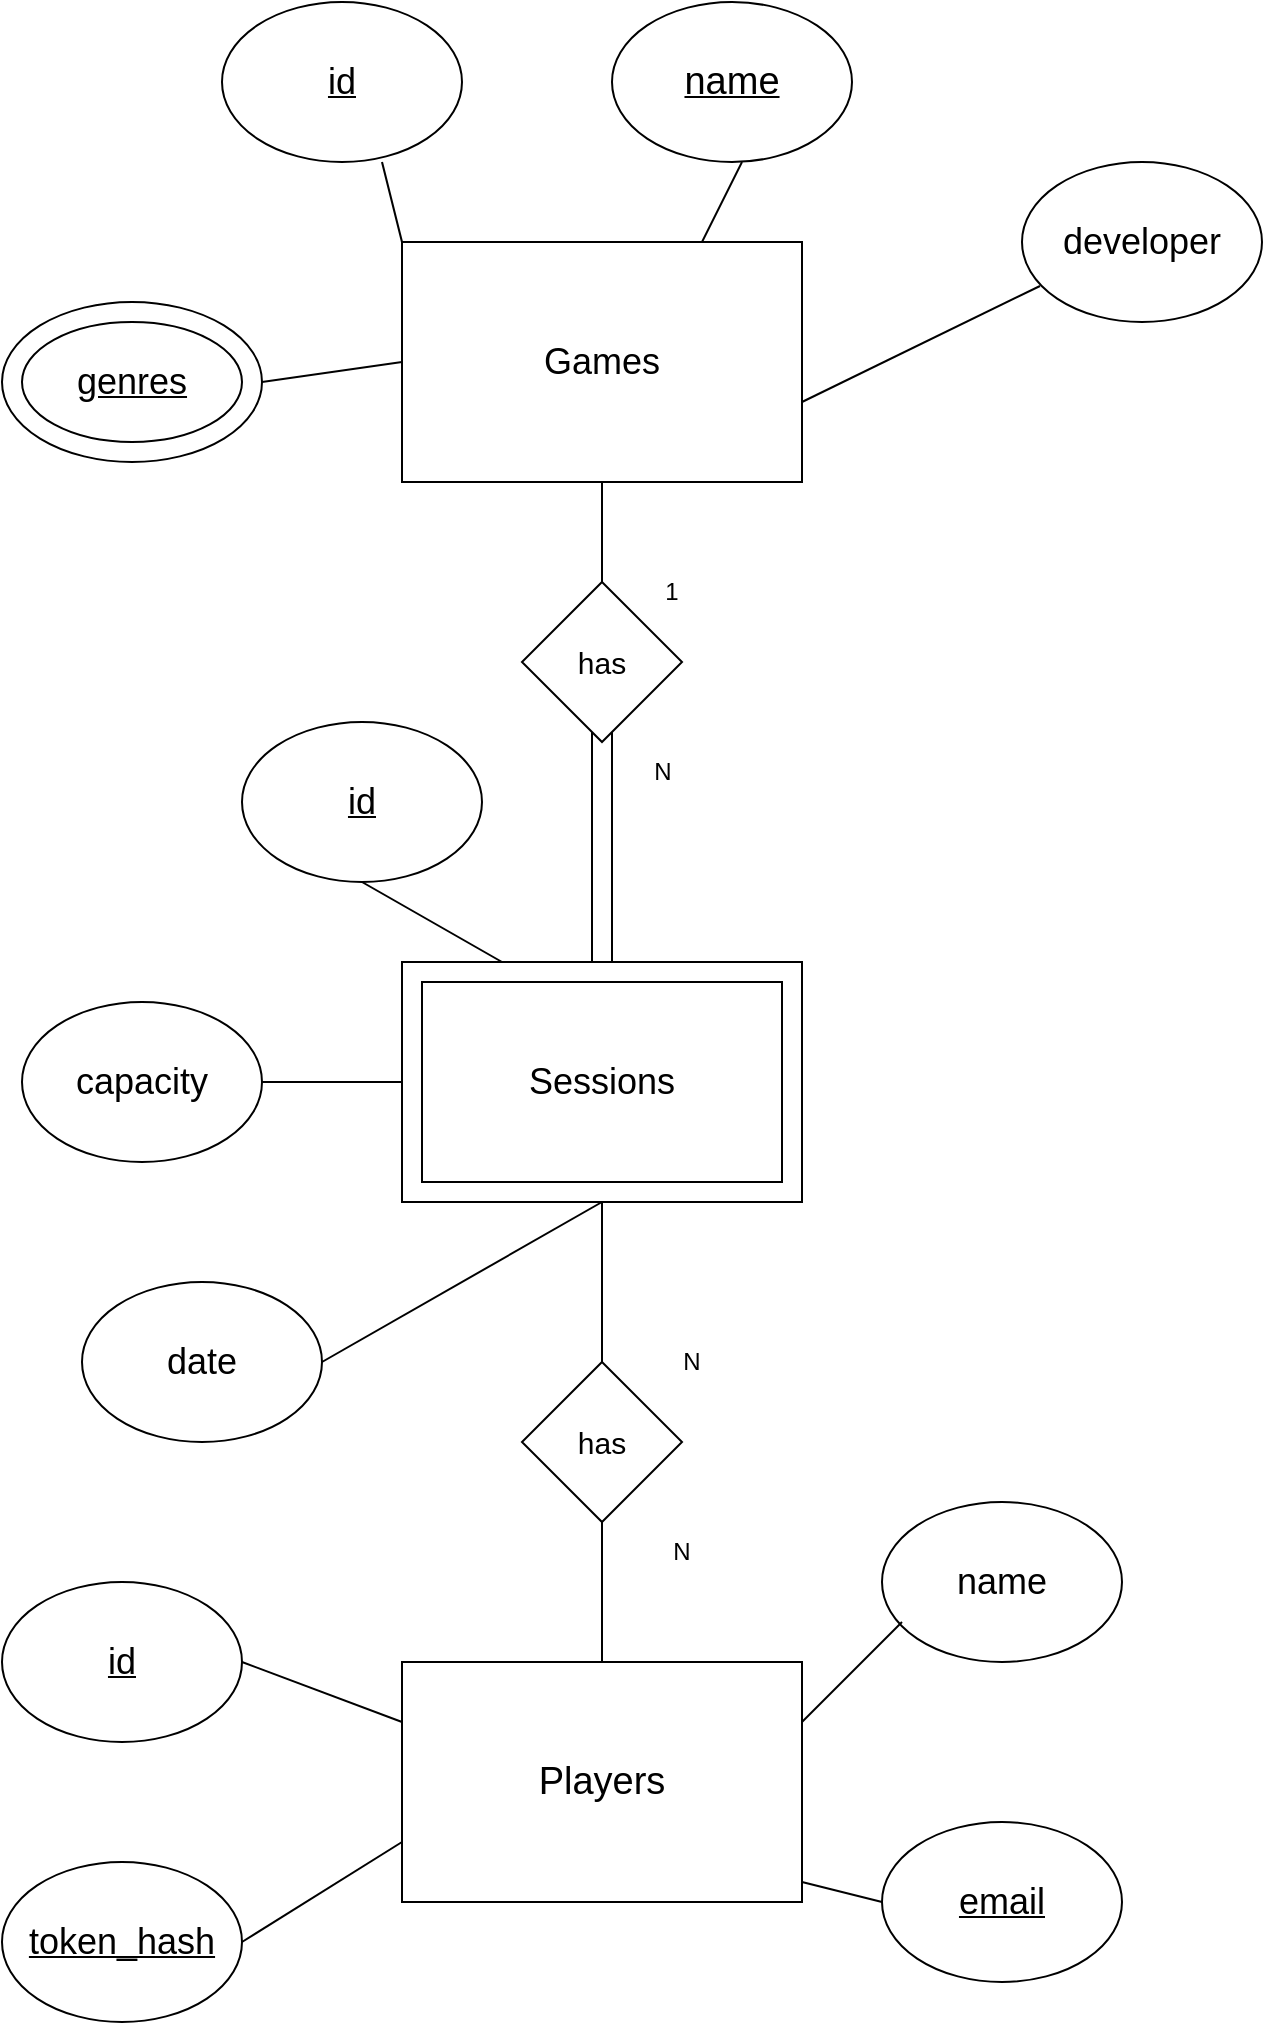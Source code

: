 <mxfile version="24.1.0" type="device">
  <diagram name="Page-1" id="QmAfBNOHurfP89vLRw_m">
    <mxGraphModel dx="1166" dy="1164" grid="1" gridSize="10" guides="1" tooltips="1" connect="1" arrows="1" fold="1" page="1" pageScale="1" pageWidth="850" pageHeight="1100" math="0" shadow="0">
      <root>
        <mxCell id="0" />
        <mxCell id="1" parent="0" />
        <mxCell id="cuqm3xixPeHWgsX6I_qI-16" value="" style="shape=flexArrow;endArrow=classic;startArrow=classic;html=1;rounded=0;exitX=0.5;exitY=0.583;exitDx=0;exitDy=0;exitPerimeter=0;" edge="1" parent="1" source="cuqm3xixPeHWgsX6I_qI-13">
          <mxGeometry width="100" height="100" relative="1" as="geometry">
            <mxPoint x="400" y="490" as="sourcePoint" />
            <mxPoint x="420" y="320" as="targetPoint" />
          </mxGeometry>
        </mxCell>
        <mxCell id="cuqm3xixPeHWgsX6I_qI-2" value="Games" style="rounded=0;whiteSpace=wrap;html=1;fontSize=18;" vertex="1" parent="1">
          <mxGeometry x="320" y="130" width="200" height="120" as="geometry" />
        </mxCell>
        <mxCell id="cuqm3xixPeHWgsX6I_qI-3" value="name" style="ellipse;whiteSpace=wrap;html=1;fontStyle=4;fontSize=19;" vertex="1" parent="1">
          <mxGeometry x="425" y="10" width="120" height="80" as="geometry" />
        </mxCell>
        <mxCell id="cuqm3xixPeHWgsX6I_qI-4" value="&lt;u style=&quot;font-size: 18px;&quot;&gt;id&lt;/u&gt;" style="ellipse;whiteSpace=wrap;html=1;fontSize=18;" vertex="1" parent="1">
          <mxGeometry x="230" y="10" width="120" height="80" as="geometry" />
        </mxCell>
        <mxCell id="cuqm3xixPeHWgsX6I_qI-5" value="genres" style="ellipse;whiteSpace=wrap;html=1;gradientColor=none;" vertex="1" parent="1">
          <mxGeometry x="120" y="160" width="130" height="80" as="geometry" />
        </mxCell>
        <mxCell id="cuqm3xixPeHWgsX6I_qI-6" value="genres" style="ellipse;whiteSpace=wrap;html=1;fontSize=18;fontStyle=4" vertex="1" parent="1">
          <mxGeometry x="130" y="170" width="110" height="60" as="geometry" />
        </mxCell>
        <mxCell id="cuqm3xixPeHWgsX6I_qI-7" value="" style="endArrow=none;html=1;rounded=0;exitX=1;exitY=0.5;exitDx=0;exitDy=0;entryX=0;entryY=0.5;entryDx=0;entryDy=0;" edge="1" parent="1" source="cuqm3xixPeHWgsX6I_qI-5" target="cuqm3xixPeHWgsX6I_qI-2">
          <mxGeometry width="50" height="50" relative="1" as="geometry">
            <mxPoint x="260" y="225" as="sourcePoint" />
            <mxPoint x="310" y="175" as="targetPoint" />
          </mxGeometry>
        </mxCell>
        <mxCell id="cuqm3xixPeHWgsX6I_qI-8" value="developer" style="ellipse;whiteSpace=wrap;html=1;fontSize=18;" vertex="1" parent="1">
          <mxGeometry x="630" y="90" width="120" height="80" as="geometry" />
        </mxCell>
        <mxCell id="cuqm3xixPeHWgsX6I_qI-9" value="" style="endArrow=none;html=1;rounded=0;entryX=0.075;entryY=0.775;entryDx=0;entryDy=0;entryPerimeter=0;" edge="1" parent="1" target="cuqm3xixPeHWgsX6I_qI-8">
          <mxGeometry width="50" height="50" relative="1" as="geometry">
            <mxPoint x="520" y="210" as="sourcePoint" />
            <mxPoint x="570" y="160" as="targetPoint" />
          </mxGeometry>
        </mxCell>
        <mxCell id="cuqm3xixPeHWgsX6I_qI-10" value="has" style="rhombus;whiteSpace=wrap;html=1;fontSize=15;" vertex="1" parent="1">
          <mxGeometry x="380" y="300" width="80" height="80" as="geometry" />
        </mxCell>
        <mxCell id="cuqm3xixPeHWgsX6I_qI-11" value="1" style="text;html=1;align=center;verticalAlign=middle;whiteSpace=wrap;rounded=0;" vertex="1" parent="1">
          <mxGeometry x="430" y="290" width="50" height="30" as="geometry" />
        </mxCell>
        <mxCell id="cuqm3xixPeHWgsX6I_qI-12" value="" style="endArrow=none;html=1;rounded=0;entryX=0.5;entryY=1;entryDx=0;entryDy=0;exitX=0.5;exitY=0;exitDx=0;exitDy=0;" edge="1" parent="1" source="cuqm3xixPeHWgsX6I_qI-10" target="cuqm3xixPeHWgsX6I_qI-2">
          <mxGeometry width="50" height="50" relative="1" as="geometry">
            <mxPoint x="420" y="290" as="sourcePoint" />
            <mxPoint x="450" y="250" as="targetPoint" />
          </mxGeometry>
        </mxCell>
        <mxCell id="cuqm3xixPeHWgsX6I_qI-13" value="Sessions" style="rounded=0;whiteSpace=wrap;html=1;fontSize=19;" vertex="1" parent="1">
          <mxGeometry x="320" y="490" width="200" height="120" as="geometry" />
        </mxCell>
        <mxCell id="cuqm3xixPeHWgsX6I_qI-17" value="N" style="text;html=1;align=center;verticalAlign=middle;resizable=0;points=[];autosize=1;strokeColor=none;fillColor=none;" vertex="1" parent="1">
          <mxGeometry x="435" y="380" width="30" height="30" as="geometry" />
        </mxCell>
        <mxCell id="cuqm3xixPeHWgsX6I_qI-18" value="id" style="ellipse;whiteSpace=wrap;html=1;fontSize=18;fontStyle=4" vertex="1" parent="1">
          <mxGeometry x="240" y="370" width="120" height="80" as="geometry" />
        </mxCell>
        <mxCell id="cuqm3xixPeHWgsX6I_qI-19" value="" style="endArrow=none;html=1;rounded=0;exitX=0.25;exitY=0;exitDx=0;exitDy=0;entryX=0.5;entryY=1;entryDx=0;entryDy=0;" edge="1" parent="1" source="cuqm3xixPeHWgsX6I_qI-13" target="cuqm3xixPeHWgsX6I_qI-18">
          <mxGeometry width="50" height="50" relative="1" as="geometry">
            <mxPoint x="290" y="490" as="sourcePoint" />
            <mxPoint x="340" y="440" as="targetPoint" />
          </mxGeometry>
        </mxCell>
        <mxCell id="cuqm3xixPeHWgsX6I_qI-20" value="capacity" style="ellipse;whiteSpace=wrap;html=1;fontSize=18;" vertex="1" parent="1">
          <mxGeometry x="130" y="510" width="120" height="80" as="geometry" />
        </mxCell>
        <mxCell id="cuqm3xixPeHWgsX6I_qI-21" value="date" style="ellipse;whiteSpace=wrap;html=1;fontSize=18;" vertex="1" parent="1">
          <mxGeometry x="160" y="650" width="120" height="80" as="geometry" />
        </mxCell>
        <mxCell id="cuqm3xixPeHWgsX6I_qI-22" value="" style="endArrow=none;html=1;rounded=0;entryX=0.5;entryY=1;entryDx=0;entryDy=0;exitX=1;exitY=0.5;exitDx=0;exitDy=0;" edge="1" parent="1" source="cuqm3xixPeHWgsX6I_qI-21" target="cuqm3xixPeHWgsX6I_qI-13">
          <mxGeometry width="50" height="50" relative="1" as="geometry">
            <mxPoint x="220" y="650" as="sourcePoint" />
            <mxPoint x="270" y="600" as="targetPoint" />
          </mxGeometry>
        </mxCell>
        <mxCell id="cuqm3xixPeHWgsX6I_qI-23" value="" style="endArrow=none;html=1;rounded=0;entryX=0;entryY=0.5;entryDx=0;entryDy=0;" edge="1" parent="1" target="cuqm3xixPeHWgsX6I_qI-13">
          <mxGeometry width="50" height="50" relative="1" as="geometry">
            <mxPoint x="250" y="550" as="sourcePoint" />
            <mxPoint x="300" y="500" as="targetPoint" />
          </mxGeometry>
        </mxCell>
        <mxCell id="cuqm3xixPeHWgsX6I_qI-24" value="has" style="rhombus;whiteSpace=wrap;html=1;fontSize=15;" vertex="1" parent="1">
          <mxGeometry x="380" y="690" width="80" height="80" as="geometry" />
        </mxCell>
        <mxCell id="cuqm3xixPeHWgsX6I_qI-25" value="" style="endArrow=none;html=1;rounded=0;exitX=0.5;exitY=0;exitDx=0;exitDy=0;" edge="1" parent="1" source="cuqm3xixPeHWgsX6I_qI-24">
          <mxGeometry width="50" height="50" relative="1" as="geometry">
            <mxPoint x="370" y="660" as="sourcePoint" />
            <mxPoint x="420" y="610" as="targetPoint" />
          </mxGeometry>
        </mxCell>
        <mxCell id="cuqm3xixPeHWgsX6I_qI-27" value="" style="endArrow=none;html=1;rounded=0;" edge="1" parent="1">
          <mxGeometry width="50" height="50" relative="1" as="geometry">
            <mxPoint x="420" y="840" as="sourcePoint" />
            <mxPoint x="420" y="770" as="targetPoint" />
          </mxGeometry>
        </mxCell>
        <mxCell id="cuqm3xixPeHWgsX6I_qI-28" value="N" style="text;html=1;align=center;verticalAlign=middle;whiteSpace=wrap;rounded=0;" vertex="1" parent="1">
          <mxGeometry x="435" y="675" width="60" height="30" as="geometry" />
        </mxCell>
        <mxCell id="cuqm3xixPeHWgsX6I_qI-29" value="N" style="text;html=1;align=center;verticalAlign=middle;whiteSpace=wrap;rounded=0;" vertex="1" parent="1">
          <mxGeometry x="430" y="770" width="60" height="30" as="geometry" />
        </mxCell>
        <mxCell id="cuqm3xixPeHWgsX6I_qI-30" value="Players" style="rounded=0;whiteSpace=wrap;html=1;fontSize=19;" vertex="1" parent="1">
          <mxGeometry x="320" y="840" width="200" height="120" as="geometry" />
        </mxCell>
        <mxCell id="cuqm3xixPeHWgsX6I_qI-31" value="id" style="ellipse;whiteSpace=wrap;html=1;fontSize=18;fontStyle=4" vertex="1" parent="1">
          <mxGeometry x="120" y="800" width="120" height="80" as="geometry" />
        </mxCell>
        <mxCell id="cuqm3xixPeHWgsX6I_qI-32" value="token_hash" style="ellipse;whiteSpace=wrap;html=1;fontSize=18;fontStyle=4" vertex="1" parent="1">
          <mxGeometry x="120" y="940" width="120" height="80" as="geometry" />
        </mxCell>
        <mxCell id="cuqm3xixPeHWgsX6I_qI-33" value="name" style="ellipse;whiteSpace=wrap;html=1;fontSize=18;" vertex="1" parent="1">
          <mxGeometry x="560" y="760" width="120" height="80" as="geometry" />
        </mxCell>
        <mxCell id="cuqm3xixPeHWgsX6I_qI-34" value="email" style="ellipse;whiteSpace=wrap;html=1;fontSize=18;fontStyle=4" vertex="1" parent="1">
          <mxGeometry x="560" y="920" width="120" height="80" as="geometry" />
        </mxCell>
        <mxCell id="cuqm3xixPeHWgsX6I_qI-35" value="" style="endArrow=none;html=1;rounded=0;entryX=0;entryY=0.25;entryDx=0;entryDy=0;" edge="1" parent="1" target="cuqm3xixPeHWgsX6I_qI-30">
          <mxGeometry width="50" height="50" relative="1" as="geometry">
            <mxPoint x="240" y="840" as="sourcePoint" />
            <mxPoint x="290" y="790" as="targetPoint" />
          </mxGeometry>
        </mxCell>
        <mxCell id="cuqm3xixPeHWgsX6I_qI-36" value="" style="endArrow=none;html=1;rounded=0;entryX=0;entryY=0.75;entryDx=0;entryDy=0;" edge="1" parent="1" target="cuqm3xixPeHWgsX6I_qI-30">
          <mxGeometry width="50" height="50" relative="1" as="geometry">
            <mxPoint x="240" y="980" as="sourcePoint" />
            <mxPoint x="290" y="930" as="targetPoint" />
          </mxGeometry>
        </mxCell>
        <mxCell id="cuqm3xixPeHWgsX6I_qI-38" value="" style="endArrow=none;html=1;rounded=0;" edge="1" parent="1">
          <mxGeometry width="50" height="50" relative="1" as="geometry">
            <mxPoint x="520" y="870" as="sourcePoint" />
            <mxPoint x="570" y="820" as="targetPoint" />
          </mxGeometry>
        </mxCell>
        <mxCell id="cuqm3xixPeHWgsX6I_qI-39" value="" style="endArrow=none;html=1;rounded=0;entryX=0;entryY=0.5;entryDx=0;entryDy=0;" edge="1" parent="1" target="cuqm3xixPeHWgsX6I_qI-34">
          <mxGeometry width="50" height="50" relative="1" as="geometry">
            <mxPoint x="520" y="950" as="sourcePoint" />
            <mxPoint x="570" y="900" as="targetPoint" />
          </mxGeometry>
        </mxCell>
        <mxCell id="cuqm3xixPeHWgsX6I_qI-40" value="Sessions" style="rounded=0;whiteSpace=wrap;html=1;fontSize=18;" vertex="1" parent="1">
          <mxGeometry x="330" y="500" width="180" height="100" as="geometry" />
        </mxCell>
        <mxCell id="cuqm3xixPeHWgsX6I_qI-41" value="" style="endArrow=none;html=1;rounded=0;exitX=0;exitY=0;exitDx=0;exitDy=0;" edge="1" parent="1" source="cuqm3xixPeHWgsX6I_qI-2">
          <mxGeometry width="50" height="50" relative="1" as="geometry">
            <mxPoint x="260" y="140" as="sourcePoint" />
            <mxPoint x="310" y="90" as="targetPoint" />
          </mxGeometry>
        </mxCell>
        <mxCell id="cuqm3xixPeHWgsX6I_qI-43" value="" style="endArrow=none;html=1;rounded=0;exitX=0.75;exitY=0;exitDx=0;exitDy=0;" edge="1" parent="1" source="cuqm3xixPeHWgsX6I_qI-2">
          <mxGeometry width="50" height="50" relative="1" as="geometry">
            <mxPoint x="440" y="140" as="sourcePoint" />
            <mxPoint x="490" y="90" as="targetPoint" />
          </mxGeometry>
        </mxCell>
      </root>
    </mxGraphModel>
  </diagram>
</mxfile>
